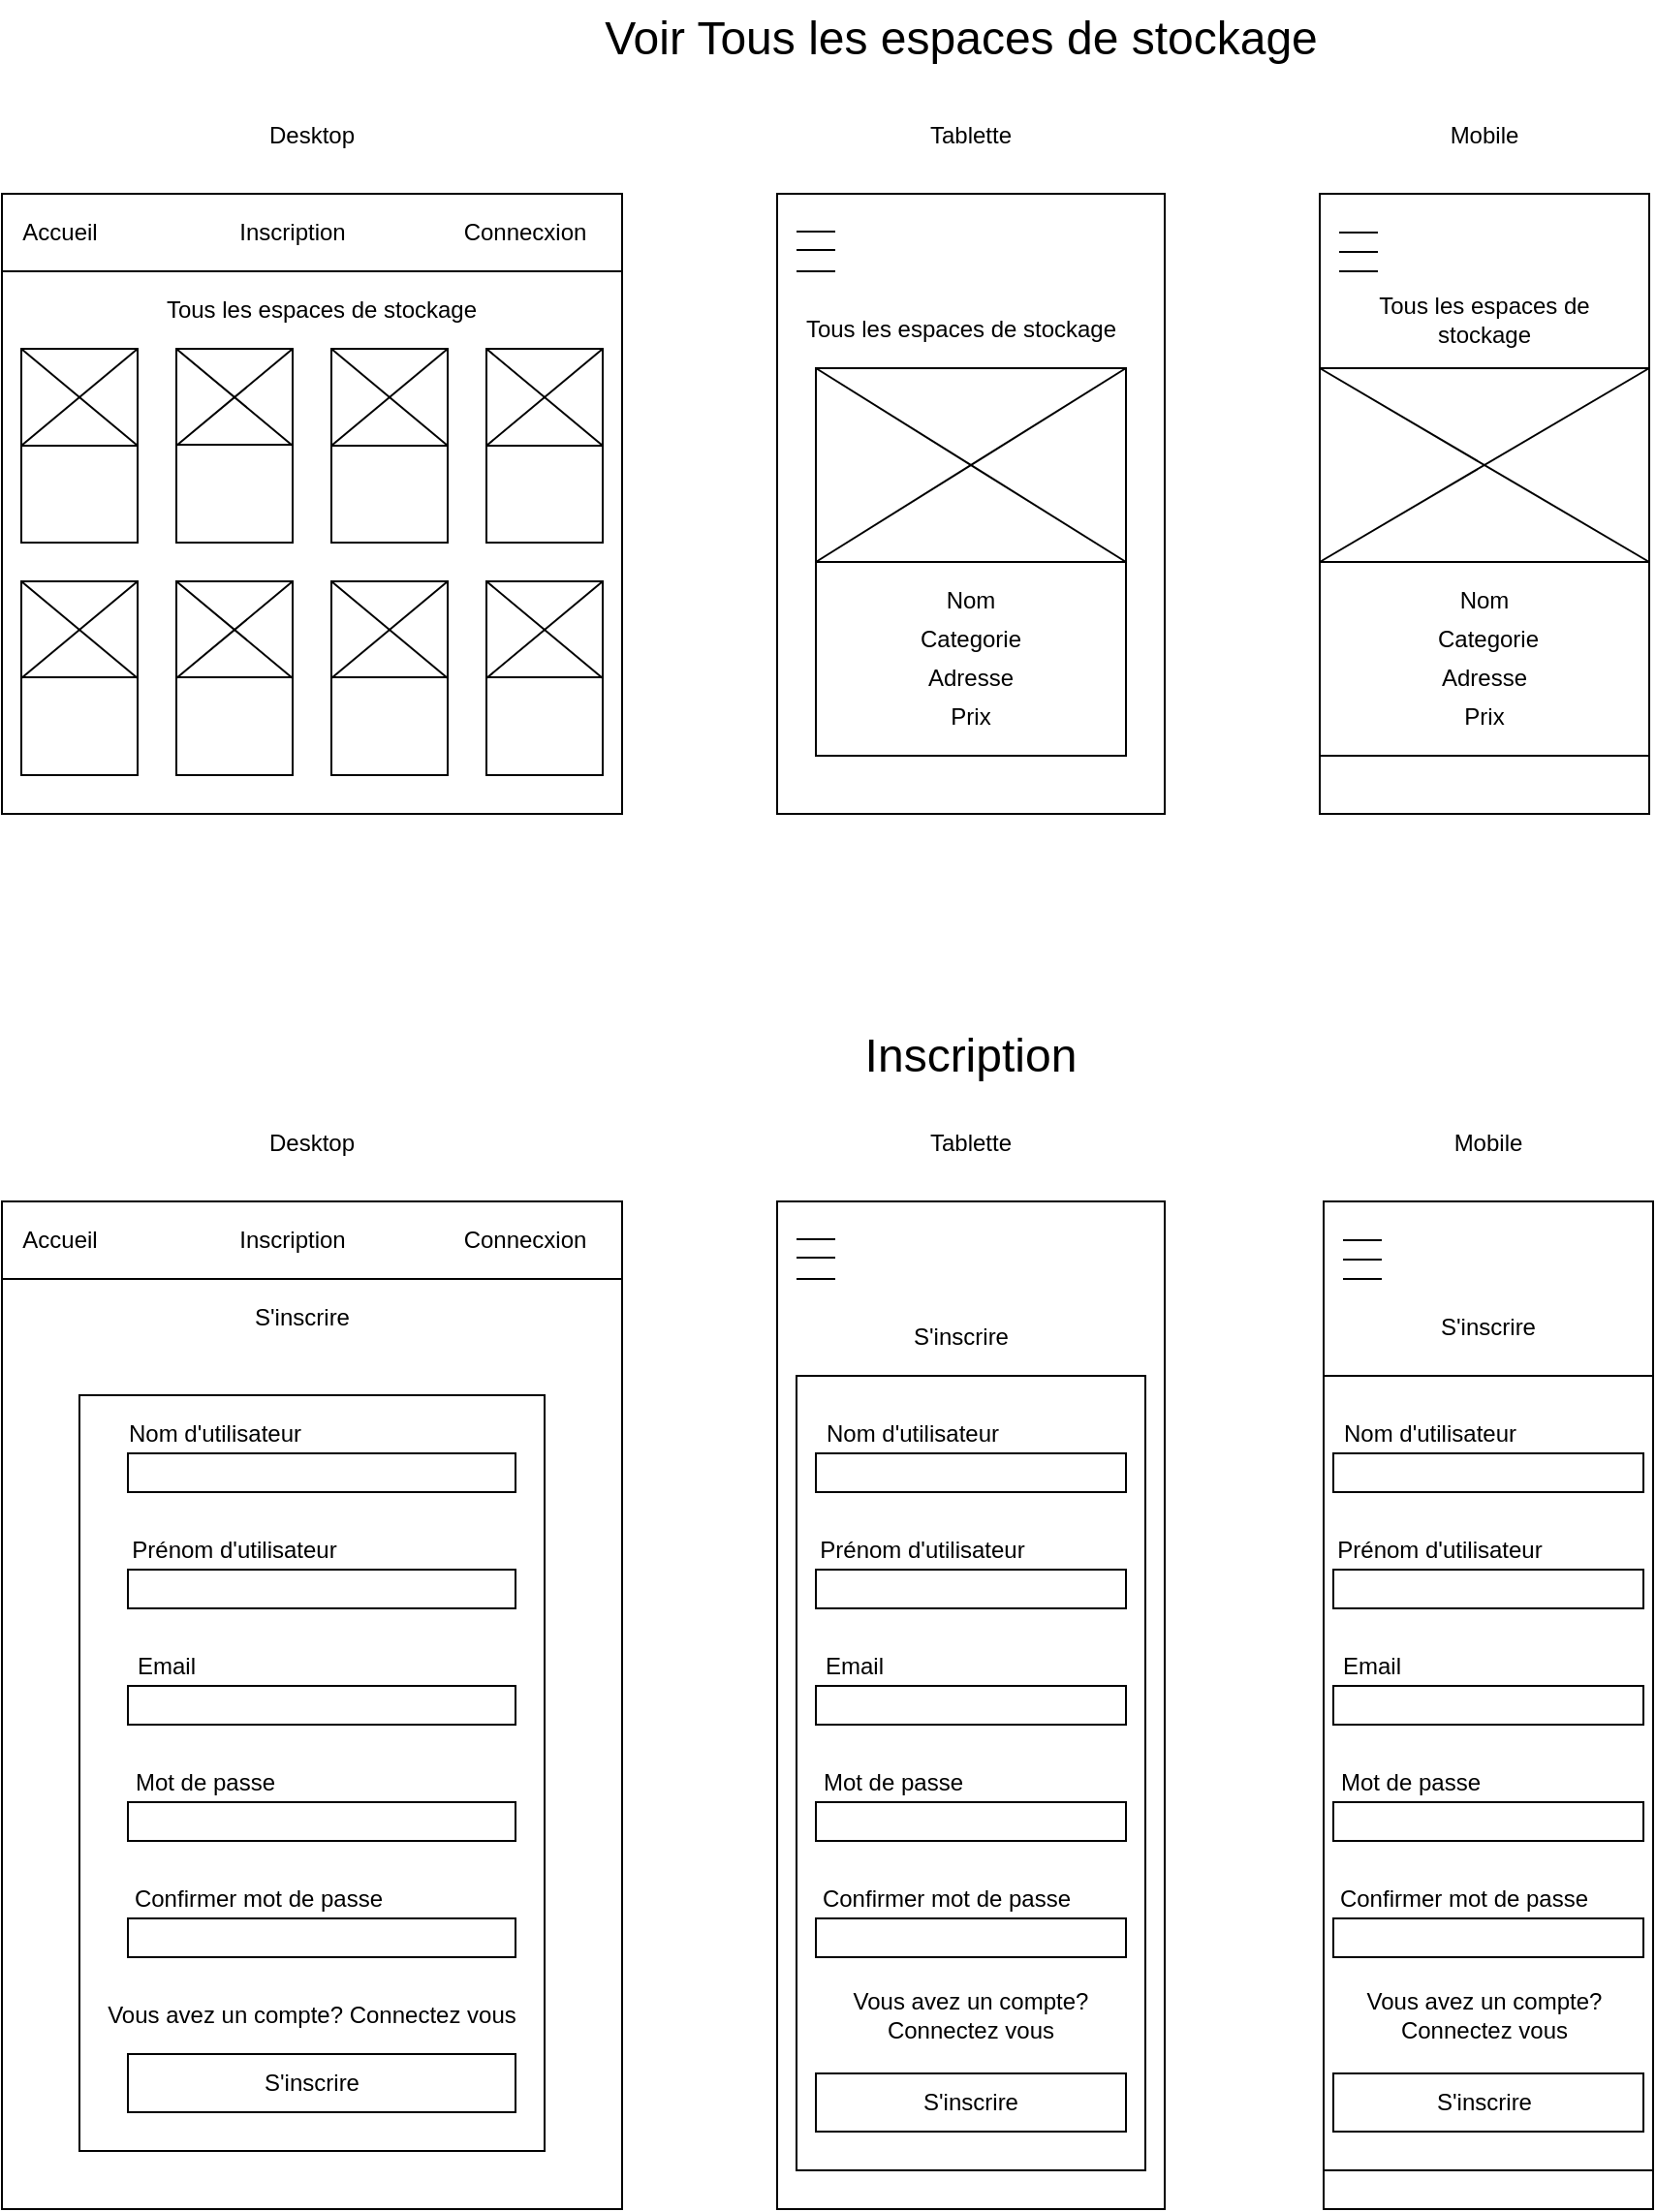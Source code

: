 <mxfile version="14.9.3" type="device"><diagram id="ITfgVAx5Jw8oI-rubMwz" name="Page-1"><mxGraphModel dx="1278" dy="613" grid="1" gridSize="10" guides="1" tooltips="1" connect="1" arrows="1" fold="1" page="1" pageScale="1" pageWidth="827" pageHeight="1169" math="0" shadow="0"><root><mxCell id="0"/><mxCell id="1" parent="0"/><mxCell id="cRR4_ABR_BJbogxCk9m0-15" value="&lt;font style=&quot;font-size: 24px&quot;&gt;Voir Tous les espaces de stockage&lt;/font&gt;" style="text;html=1;strokeColor=none;fillColor=none;align=center;verticalAlign=middle;whiteSpace=wrap;rounded=0;" parent="1" vertex="1"><mxGeometry x="310" y="20" width="450" height="40" as="geometry"/></mxCell><mxCell id="925eQyZt4iLvhRLu9Xix-1" value="" style="whiteSpace=wrap;html=1;aspect=fixed;" vertex="1" parent="1"><mxGeometry x="40" y="120" width="320" height="320" as="geometry"/></mxCell><mxCell id="925eQyZt4iLvhRLu9Xix-2" value="" style="rounded=0;whiteSpace=wrap;html=1;" vertex="1" parent="1"><mxGeometry x="40" y="120" width="320" height="40" as="geometry"/></mxCell><mxCell id="925eQyZt4iLvhRLu9Xix-3" value="Accueil" style="text;html=1;strokeColor=none;fillColor=none;align=center;verticalAlign=middle;whiteSpace=wrap;rounded=0;" vertex="1" parent="1"><mxGeometry x="50" y="130" width="40" height="20" as="geometry"/></mxCell><mxCell id="925eQyZt4iLvhRLu9Xix-4" value="Inscription" style="text;html=1;strokeColor=none;fillColor=none;align=center;verticalAlign=middle;whiteSpace=wrap;rounded=0;" vertex="1" parent="1"><mxGeometry x="170" y="130" width="40" height="20" as="geometry"/></mxCell><mxCell id="925eQyZt4iLvhRLu9Xix-5" value="Connecxion" style="text;html=1;strokeColor=none;fillColor=none;align=center;verticalAlign=middle;whiteSpace=wrap;rounded=0;" vertex="1" parent="1"><mxGeometry x="290" y="130" width="40" height="20" as="geometry"/></mxCell><mxCell id="925eQyZt4iLvhRLu9Xix-6" style="edgeStyle=orthogonalEdgeStyle;rounded=0;orthogonalLoop=1;jettySize=auto;html=1;exitX=0.5;exitY=1;exitDx=0;exitDy=0;" edge="1" parent="1" source="925eQyZt4iLvhRLu9Xix-4" target="925eQyZt4iLvhRLu9Xix-4"><mxGeometry relative="1" as="geometry"/></mxCell><mxCell id="925eQyZt4iLvhRLu9Xix-8" value="" style="rounded=0;whiteSpace=wrap;html=1;" vertex="1" parent="1"><mxGeometry x="50" y="200" width="60" height="100" as="geometry"/></mxCell><mxCell id="925eQyZt4iLvhRLu9Xix-9" value="" style="rounded=0;whiteSpace=wrap;html=1;" vertex="1" parent="1"><mxGeometry x="130" y="200" width="60" height="100" as="geometry"/></mxCell><mxCell id="925eQyZt4iLvhRLu9Xix-10" value="" style="rounded=0;whiteSpace=wrap;html=1;" vertex="1" parent="1"><mxGeometry x="210" y="200" width="60" height="100" as="geometry"/></mxCell><mxCell id="925eQyZt4iLvhRLu9Xix-11" value="" style="rounded=0;whiteSpace=wrap;html=1;" vertex="1" parent="1"><mxGeometry x="290" y="200" width="60" height="100" as="geometry"/></mxCell><mxCell id="925eQyZt4iLvhRLu9Xix-12" value="" style="rounded=0;whiteSpace=wrap;html=1;" vertex="1" parent="1"><mxGeometry x="130" y="320" width="60" height="100" as="geometry"/></mxCell><mxCell id="925eQyZt4iLvhRLu9Xix-13" value="" style="rounded=0;whiteSpace=wrap;html=1;" vertex="1" parent="1"><mxGeometry x="210" y="320" width="60" height="100" as="geometry"/></mxCell><mxCell id="925eQyZt4iLvhRLu9Xix-14" value="" style="rounded=0;whiteSpace=wrap;html=1;" vertex="1" parent="1"><mxGeometry x="290" y="320" width="60" height="100" as="geometry"/></mxCell><mxCell id="925eQyZt4iLvhRLu9Xix-15" value="" style="rounded=0;whiteSpace=wrap;html=1;" vertex="1" parent="1"><mxGeometry x="50" y="320" width="60" height="100" as="geometry"/></mxCell><mxCell id="925eQyZt4iLvhRLu9Xix-16" value="Tous les espaces de stockage" style="text;html=1;strokeColor=none;fillColor=none;align=center;verticalAlign=middle;whiteSpace=wrap;rounded=0;" vertex="1" parent="1"><mxGeometry x="120" y="170" width="170" height="20" as="geometry"/></mxCell><mxCell id="925eQyZt4iLvhRLu9Xix-17" value="" style="endArrow=none;html=1;entryX=0;entryY=0.5;entryDx=0;entryDy=0;exitX=1;exitY=0.5;exitDx=0;exitDy=0;" edge="1" parent="1" source="925eQyZt4iLvhRLu9Xix-8" target="925eQyZt4iLvhRLu9Xix-8"><mxGeometry width="50" height="50" relative="1" as="geometry"><mxPoint x="540" y="290" as="sourcePoint"/><mxPoint x="590" y="240" as="targetPoint"/></mxGeometry></mxCell><mxCell id="925eQyZt4iLvhRLu9Xix-19" value="" style="endArrow=none;html=1;entryX=0;entryY=0.5;entryDx=0;entryDy=0;exitX=1;exitY=0.5;exitDx=0;exitDy=0;" edge="1" parent="1"><mxGeometry width="50" height="50" relative="1" as="geometry"><mxPoint x="190" y="249.5" as="sourcePoint"/><mxPoint x="130" y="249.5" as="targetPoint"/></mxGeometry></mxCell><mxCell id="925eQyZt4iLvhRLu9Xix-20" value="" style="endArrow=none;html=1;entryX=0;entryY=0.5;entryDx=0;entryDy=0;exitX=1;exitY=0.5;exitDx=0;exitDy=0;" edge="1" parent="1"><mxGeometry width="50" height="50" relative="1" as="geometry"><mxPoint x="270" y="250" as="sourcePoint"/><mxPoint x="210" y="250" as="targetPoint"/><Array as="points"><mxPoint x="240" y="250"/></Array></mxGeometry></mxCell><mxCell id="925eQyZt4iLvhRLu9Xix-21" value="" style="endArrow=none;html=1;entryX=0;entryY=0.5;entryDx=0;entryDy=0;exitX=1;exitY=0.5;exitDx=0;exitDy=0;" edge="1" parent="1"><mxGeometry width="50" height="50" relative="1" as="geometry"><mxPoint x="350" y="250" as="sourcePoint"/><mxPoint x="290" y="250" as="targetPoint"/></mxGeometry></mxCell><mxCell id="925eQyZt4iLvhRLu9Xix-22" value="" style="endArrow=none;html=1;entryX=0;entryY=0.5;entryDx=0;entryDy=0;exitX=1;exitY=0.5;exitDx=0;exitDy=0;" edge="1" parent="1"><mxGeometry width="50" height="50" relative="1" as="geometry"><mxPoint x="110" y="369.5" as="sourcePoint"/><mxPoint x="50" y="369.5" as="targetPoint"/></mxGeometry></mxCell><mxCell id="925eQyZt4iLvhRLu9Xix-23" value="" style="endArrow=none;html=1;entryX=0;entryY=0.5;entryDx=0;entryDy=0;exitX=1;exitY=0.5;exitDx=0;exitDy=0;" edge="1" parent="1"><mxGeometry width="50" height="50" relative="1" as="geometry"><mxPoint x="270" y="369.5" as="sourcePoint"/><mxPoint x="210" y="369.5" as="targetPoint"/></mxGeometry></mxCell><mxCell id="925eQyZt4iLvhRLu9Xix-24" value="" style="endArrow=none;html=1;entryX=0;entryY=0.5;entryDx=0;entryDy=0;exitX=1;exitY=0.5;exitDx=0;exitDy=0;" edge="1" parent="1"><mxGeometry width="50" height="50" relative="1" as="geometry"><mxPoint x="190" y="369.5" as="sourcePoint"/><mxPoint x="130" y="369.5" as="targetPoint"/></mxGeometry></mxCell><mxCell id="925eQyZt4iLvhRLu9Xix-25" value="" style="endArrow=none;html=1;entryX=0;entryY=0.5;entryDx=0;entryDy=0;exitX=1;exitY=0.5;exitDx=0;exitDy=0;" edge="1" parent="1"><mxGeometry width="50" height="50" relative="1" as="geometry"><mxPoint x="350" y="369.5" as="sourcePoint"/><mxPoint x="290" y="369.5" as="targetPoint"/></mxGeometry></mxCell><mxCell id="925eQyZt4iLvhRLu9Xix-26" value="" style="endArrow=none;html=1;entryX=0;entryY=0;entryDx=0;entryDy=0;exitX=1;exitY=0.5;exitDx=0;exitDy=0;" edge="1" parent="1" source="925eQyZt4iLvhRLu9Xix-8" target="925eQyZt4iLvhRLu9Xix-8"><mxGeometry width="50" height="50" relative="1" as="geometry"><mxPoint x="540" y="290" as="sourcePoint"/><mxPoint x="590" y="240" as="targetPoint"/></mxGeometry></mxCell><mxCell id="925eQyZt4iLvhRLu9Xix-27" value="" style="endArrow=none;html=1;entryX=0;entryY=0;entryDx=0;entryDy=0;exitX=1;exitY=0.5;exitDx=0;exitDy=0;" edge="1" parent="1"><mxGeometry width="50" height="50" relative="1" as="geometry"><mxPoint x="110" y="370" as="sourcePoint"/><mxPoint x="50" y="320" as="targetPoint"/></mxGeometry></mxCell><mxCell id="925eQyZt4iLvhRLu9Xix-28" value="" style="endArrow=none;html=1;entryX=0;entryY=0;entryDx=0;entryDy=0;exitX=1;exitY=0.5;exitDx=0;exitDy=0;" edge="1" parent="1"><mxGeometry width="50" height="50" relative="1" as="geometry"><mxPoint x="190" y="370" as="sourcePoint"/><mxPoint x="130" y="320" as="targetPoint"/></mxGeometry></mxCell><mxCell id="925eQyZt4iLvhRLu9Xix-29" value="" style="endArrow=none;html=1;entryX=0;entryY=0;entryDx=0;entryDy=0;exitX=1;exitY=0.5;exitDx=0;exitDy=0;" edge="1" parent="1"><mxGeometry width="50" height="50" relative="1" as="geometry"><mxPoint x="270" y="370" as="sourcePoint"/><mxPoint x="210" y="320" as="targetPoint"/></mxGeometry></mxCell><mxCell id="925eQyZt4iLvhRLu9Xix-30" value="" style="endArrow=none;html=1;entryX=0;entryY=0;entryDx=0;entryDy=0;exitX=1;exitY=0.5;exitDx=0;exitDy=0;" edge="1" parent="1"><mxGeometry width="50" height="50" relative="1" as="geometry"><mxPoint x="350" y="370" as="sourcePoint"/><mxPoint x="290" y="320" as="targetPoint"/></mxGeometry></mxCell><mxCell id="925eQyZt4iLvhRLu9Xix-31" value="" style="endArrow=none;html=1;entryX=0;entryY=0;entryDx=0;entryDy=0;exitX=1;exitY=0.5;exitDx=0;exitDy=0;" edge="1" parent="1"><mxGeometry width="50" height="50" relative="1" as="geometry"><mxPoint x="190" y="250" as="sourcePoint"/><mxPoint x="130" y="200" as="targetPoint"/></mxGeometry></mxCell><mxCell id="925eQyZt4iLvhRLu9Xix-32" value="" style="endArrow=none;html=1;entryX=0;entryY=0;entryDx=0;entryDy=0;exitX=1;exitY=0.5;exitDx=0;exitDy=0;" edge="1" parent="1"><mxGeometry width="50" height="50" relative="1" as="geometry"><mxPoint x="270" y="250" as="sourcePoint"/><mxPoint x="210" y="200" as="targetPoint"/></mxGeometry></mxCell><mxCell id="925eQyZt4iLvhRLu9Xix-33" value="" style="endArrow=none;html=1;entryX=0;entryY=0;entryDx=0;entryDy=0;exitX=1;exitY=0.5;exitDx=0;exitDy=0;" edge="1" parent="1"><mxGeometry width="50" height="50" relative="1" as="geometry"><mxPoint x="350" y="250" as="sourcePoint"/><mxPoint x="290" y="200" as="targetPoint"/></mxGeometry></mxCell><mxCell id="925eQyZt4iLvhRLu9Xix-35" value="" style="endArrow=none;html=1;" edge="1" parent="1"><mxGeometry width="50" height="50" relative="1" as="geometry"><mxPoint x="50" y="250" as="sourcePoint"/><mxPoint x="110" y="200" as="targetPoint"/></mxGeometry></mxCell><mxCell id="925eQyZt4iLvhRLu9Xix-36" value="" style="endArrow=none;html=1;" edge="1" parent="1"><mxGeometry width="50" height="50" relative="1" as="geometry"><mxPoint x="50" y="370" as="sourcePoint"/><mxPoint x="110" y="320" as="targetPoint"/></mxGeometry></mxCell><mxCell id="925eQyZt4iLvhRLu9Xix-37" value="" style="endArrow=none;html=1;" edge="1" parent="1"><mxGeometry width="50" height="50" relative="1" as="geometry"><mxPoint x="130" y="250" as="sourcePoint"/><mxPoint x="190" y="200" as="targetPoint"/></mxGeometry></mxCell><mxCell id="925eQyZt4iLvhRLu9Xix-38" value="" style="endArrow=none;html=1;" edge="1" parent="1"><mxGeometry width="50" height="50" relative="1" as="geometry"><mxPoint x="130" y="370" as="sourcePoint"/><mxPoint x="190" y="320" as="targetPoint"/></mxGeometry></mxCell><mxCell id="925eQyZt4iLvhRLu9Xix-39" value="" style="endArrow=none;html=1;" edge="1" parent="1"><mxGeometry width="50" height="50" relative="1" as="geometry"><mxPoint x="210" y="250" as="sourcePoint"/><mxPoint x="270" y="200" as="targetPoint"/></mxGeometry></mxCell><mxCell id="925eQyZt4iLvhRLu9Xix-40" value="" style="endArrow=none;html=1;" edge="1" parent="1"><mxGeometry width="50" height="50" relative="1" as="geometry"><mxPoint x="290" y="250" as="sourcePoint"/><mxPoint x="350" y="200" as="targetPoint"/></mxGeometry></mxCell><mxCell id="925eQyZt4iLvhRLu9Xix-41" value="" style="endArrow=none;html=1;" edge="1" parent="1"><mxGeometry width="50" height="50" relative="1" as="geometry"><mxPoint x="290" y="370" as="sourcePoint"/><mxPoint x="350" y="320" as="targetPoint"/></mxGeometry></mxCell><mxCell id="925eQyZt4iLvhRLu9Xix-42" value="" style="endArrow=none;html=1;" edge="1" parent="1"><mxGeometry width="50" height="50" relative="1" as="geometry"><mxPoint x="210" y="370" as="sourcePoint"/><mxPoint x="270" y="320" as="targetPoint"/></mxGeometry></mxCell><mxCell id="925eQyZt4iLvhRLu9Xix-44" value="" style="rounded=0;whiteSpace=wrap;html=1;" vertex="1" parent="1"><mxGeometry x="440" y="120" width="200" height="320" as="geometry"/></mxCell><mxCell id="925eQyZt4iLvhRLu9Xix-45" value="Tous les espaces de stockage" style="text;html=1;strokeColor=none;fillColor=none;align=center;verticalAlign=middle;whiteSpace=wrap;rounded=0;" vertex="1" parent="1"><mxGeometry x="450" y="180" width="170" height="20" as="geometry"/></mxCell><mxCell id="925eQyZt4iLvhRLu9Xix-47" value="" style="endArrow=none;html=1;" edge="1" parent="1"><mxGeometry width="50" height="50" relative="1" as="geometry"><mxPoint x="450" y="139.5" as="sourcePoint"/><mxPoint x="470" y="139.5" as="targetPoint"/></mxGeometry></mxCell><mxCell id="925eQyZt4iLvhRLu9Xix-48" value="" style="endArrow=none;html=1;" edge="1" parent="1"><mxGeometry width="50" height="50" relative="1" as="geometry"><mxPoint x="450" y="149" as="sourcePoint"/><mxPoint x="470" y="149" as="targetPoint"/></mxGeometry></mxCell><mxCell id="925eQyZt4iLvhRLu9Xix-49" value="" style="endArrow=none;html=1;" edge="1" parent="1"><mxGeometry width="50" height="50" relative="1" as="geometry"><mxPoint x="450" y="160" as="sourcePoint"/><mxPoint x="470" y="160" as="targetPoint"/></mxGeometry></mxCell><mxCell id="925eQyZt4iLvhRLu9Xix-50" value="" style="rounded=0;whiteSpace=wrap;html=1;" vertex="1" parent="1"><mxGeometry x="460" y="210" width="160" height="200" as="geometry"/></mxCell><mxCell id="925eQyZt4iLvhRLu9Xix-51" value="" style="endArrow=none;html=1;exitX=0;exitY=0.5;exitDx=0;exitDy=0;entryX=1;entryY=0.5;entryDx=0;entryDy=0;" edge="1" parent="1" source="925eQyZt4iLvhRLu9Xix-50" target="925eQyZt4iLvhRLu9Xix-50"><mxGeometry width="50" height="50" relative="1" as="geometry"><mxPoint x="540" y="290" as="sourcePoint"/><mxPoint x="590" y="240" as="targetPoint"/></mxGeometry></mxCell><mxCell id="925eQyZt4iLvhRLu9Xix-52" value="" style="endArrow=none;html=1;exitX=0;exitY=0.5;exitDx=0;exitDy=0;entryX=1;entryY=0;entryDx=0;entryDy=0;" edge="1" parent="1" source="925eQyZt4iLvhRLu9Xix-50" target="925eQyZt4iLvhRLu9Xix-50"><mxGeometry width="50" height="50" relative="1" as="geometry"><mxPoint x="470" y="320" as="sourcePoint"/><mxPoint x="630" y="320" as="targetPoint"/></mxGeometry></mxCell><mxCell id="925eQyZt4iLvhRLu9Xix-53" value="" style="endArrow=none;html=1;entryX=0;entryY=0;entryDx=0;entryDy=0;" edge="1" parent="1" target="925eQyZt4iLvhRLu9Xix-50"><mxGeometry width="50" height="50" relative="1" as="geometry"><mxPoint x="620" y="310" as="sourcePoint"/><mxPoint x="630" y="220" as="targetPoint"/></mxGeometry></mxCell><mxCell id="925eQyZt4iLvhRLu9Xix-64" value="" style="rounded=0;whiteSpace=wrap;html=1;" vertex="1" parent="1"><mxGeometry x="720" y="120" width="170" height="320" as="geometry"/></mxCell><mxCell id="925eQyZt4iLvhRLu9Xix-65" value="" style="endArrow=none;html=1;" edge="1" parent="1"><mxGeometry width="50" height="50" relative="1" as="geometry"><mxPoint x="730" y="140" as="sourcePoint"/><mxPoint x="750" y="140" as="targetPoint"/></mxGeometry></mxCell><mxCell id="925eQyZt4iLvhRLu9Xix-66" value="" style="endArrow=none;html=1;" edge="1" parent="1"><mxGeometry width="50" height="50" relative="1" as="geometry"><mxPoint x="730" y="150" as="sourcePoint"/><mxPoint x="750" y="150" as="targetPoint"/></mxGeometry></mxCell><mxCell id="925eQyZt4iLvhRLu9Xix-67" value="" style="endArrow=none;html=1;" edge="1" parent="1"><mxGeometry width="50" height="50" relative="1" as="geometry"><mxPoint x="730" y="160" as="sourcePoint"/><mxPoint x="750" y="160" as="targetPoint"/></mxGeometry></mxCell><mxCell id="925eQyZt4iLvhRLu9Xix-68" value="Tous les espaces de stockage" style="text;html=1;strokeColor=none;fillColor=none;align=center;verticalAlign=middle;whiteSpace=wrap;rounded=0;" vertex="1" parent="1"><mxGeometry x="735" y="175" width="140" height="20" as="geometry"/></mxCell><mxCell id="925eQyZt4iLvhRLu9Xix-69" value="" style="rounded=0;whiteSpace=wrap;html=1;" vertex="1" parent="1"><mxGeometry x="720" y="210" width="170" height="200" as="geometry"/></mxCell><mxCell id="925eQyZt4iLvhRLu9Xix-70" value="" style="endArrow=none;html=1;entryX=0;entryY=0.5;entryDx=0;entryDy=0;exitX=1;exitY=0.5;exitDx=0;exitDy=0;" edge="1" parent="1" source="925eQyZt4iLvhRLu9Xix-69" target="925eQyZt4iLvhRLu9Xix-69"><mxGeometry width="50" height="50" relative="1" as="geometry"><mxPoint x="1220" y="320" as="sourcePoint"/><mxPoint x="1270" y="270" as="targetPoint"/></mxGeometry></mxCell><mxCell id="925eQyZt4iLvhRLu9Xix-71" value="" style="endArrow=none;html=1;entryX=0;entryY=0;entryDx=0;entryDy=0;exitX=1;exitY=0.5;exitDx=0;exitDy=0;" edge="1" parent="1" source="925eQyZt4iLvhRLu9Xix-69" target="925eQyZt4iLvhRLu9Xix-69"><mxGeometry width="50" height="50" relative="1" as="geometry"><mxPoint x="1220" y="320" as="sourcePoint"/><mxPoint x="1270" y="270" as="targetPoint"/></mxGeometry></mxCell><mxCell id="925eQyZt4iLvhRLu9Xix-72" value="" style="endArrow=none;html=1;entryX=1;entryY=0;entryDx=0;entryDy=0;exitX=0;exitY=0.5;exitDx=0;exitDy=0;" edge="1" parent="1" source="925eQyZt4iLvhRLu9Xix-69" target="925eQyZt4iLvhRLu9Xix-69"><mxGeometry width="50" height="50" relative="1" as="geometry"><mxPoint x="1220" y="320" as="sourcePoint"/><mxPoint x="1270" y="270" as="targetPoint"/></mxGeometry></mxCell><mxCell id="925eQyZt4iLvhRLu9Xix-73" value="Nom" style="text;html=1;strokeColor=none;fillColor=none;align=center;verticalAlign=middle;whiteSpace=wrap;rounded=0;" vertex="1" parent="1"><mxGeometry x="785" y="320" width="40" height="20" as="geometry"/></mxCell><mxCell id="925eQyZt4iLvhRLu9Xix-74" value="Categorie" style="text;html=1;strokeColor=none;fillColor=none;align=center;verticalAlign=middle;whiteSpace=wrap;rounded=0;" vertex="1" parent="1"><mxGeometry x="787" y="340" width="40" height="20" as="geometry"/></mxCell><mxCell id="925eQyZt4iLvhRLu9Xix-75" value="Adresse" style="text;html=1;strokeColor=none;fillColor=none;align=center;verticalAlign=middle;whiteSpace=wrap;rounded=0;" vertex="1" parent="1"><mxGeometry x="775" y="360" width="60" height="20" as="geometry"/></mxCell><mxCell id="925eQyZt4iLvhRLu9Xix-76" value="Prix" style="text;html=1;strokeColor=none;fillColor=none;align=center;verticalAlign=middle;whiteSpace=wrap;rounded=0;" vertex="1" parent="1"><mxGeometry x="785" y="380" width="40" height="20" as="geometry"/></mxCell><mxCell id="925eQyZt4iLvhRLu9Xix-77" value="Nom" style="text;html=1;strokeColor=none;fillColor=none;align=center;verticalAlign=middle;whiteSpace=wrap;rounded=0;" vertex="1" parent="1"><mxGeometry x="520" y="320" width="40" height="20" as="geometry"/></mxCell><mxCell id="925eQyZt4iLvhRLu9Xix-79" value="Categorie" style="text;html=1;strokeColor=none;fillColor=none;align=center;verticalAlign=middle;whiteSpace=wrap;rounded=0;" vertex="1" parent="1"><mxGeometry x="520" y="340" width="40" height="20" as="geometry"/></mxCell><mxCell id="925eQyZt4iLvhRLu9Xix-80" value="Adresse" style="text;html=1;strokeColor=none;fillColor=none;align=center;verticalAlign=middle;whiteSpace=wrap;rounded=0;" vertex="1" parent="1"><mxGeometry x="510" y="360" width="60" height="20" as="geometry"/></mxCell><mxCell id="925eQyZt4iLvhRLu9Xix-81" value="Prix" style="text;html=1;strokeColor=none;fillColor=none;align=center;verticalAlign=middle;whiteSpace=wrap;rounded=0;" vertex="1" parent="1"><mxGeometry x="520" y="380" width="40" height="20" as="geometry"/></mxCell><mxCell id="925eQyZt4iLvhRLu9Xix-82" value="Desktop" style="text;html=1;strokeColor=none;fillColor=none;align=center;verticalAlign=middle;whiteSpace=wrap;rounded=0;" vertex="1" parent="1"><mxGeometry x="180" y="80" width="40" height="20" as="geometry"/></mxCell><mxCell id="925eQyZt4iLvhRLu9Xix-83" value="Tablette" style="text;html=1;strokeColor=none;fillColor=none;align=center;verticalAlign=middle;whiteSpace=wrap;rounded=0;" vertex="1" parent="1"><mxGeometry x="520" y="80" width="40" height="20" as="geometry"/></mxCell><mxCell id="925eQyZt4iLvhRLu9Xix-84" value="Mobile" style="text;html=1;strokeColor=none;fillColor=none;align=center;verticalAlign=middle;whiteSpace=wrap;rounded=0;" vertex="1" parent="1"><mxGeometry x="785" y="80" width="40" height="20" as="geometry"/></mxCell><mxCell id="925eQyZt4iLvhRLu9Xix-124" value="Desktop" style="text;html=1;strokeColor=none;fillColor=none;align=center;verticalAlign=middle;whiteSpace=wrap;rounded=0;" vertex="1" parent="1"><mxGeometry x="180" y="600" width="40" height="20" as="geometry"/></mxCell><mxCell id="925eQyZt4iLvhRLu9Xix-125" value="&lt;font style=&quot;font-size: 24px&quot;&gt;Inscription&lt;/font&gt;" style="text;html=1;strokeColor=none;fillColor=none;align=center;verticalAlign=middle;whiteSpace=wrap;rounded=0;" vertex="1" parent="1"><mxGeometry x="315" y="545" width="450" height="40" as="geometry"/></mxCell><mxCell id="925eQyZt4iLvhRLu9Xix-126" value="" style="rounded=0;whiteSpace=wrap;html=1;" vertex="1" parent="1"><mxGeometry x="40" y="640" width="320" height="520" as="geometry"/></mxCell><mxCell id="925eQyZt4iLvhRLu9Xix-127" value="" style="rounded=0;whiteSpace=wrap;html=1;" vertex="1" parent="1"><mxGeometry x="40" y="640" width="320" height="40" as="geometry"/></mxCell><mxCell id="925eQyZt4iLvhRLu9Xix-128" value="Accueil" style="text;html=1;strokeColor=none;fillColor=none;align=center;verticalAlign=middle;whiteSpace=wrap;rounded=0;" vertex="1" parent="1"><mxGeometry x="50" y="650" width="40" height="20" as="geometry"/></mxCell><mxCell id="925eQyZt4iLvhRLu9Xix-129" value="Inscription" style="text;html=1;strokeColor=none;fillColor=none;align=center;verticalAlign=middle;whiteSpace=wrap;rounded=0;" vertex="1" parent="1"><mxGeometry x="170" y="650" width="40" height="20" as="geometry"/></mxCell><mxCell id="925eQyZt4iLvhRLu9Xix-130" value="Connecxion" style="text;html=1;strokeColor=none;fillColor=none;align=center;verticalAlign=middle;whiteSpace=wrap;rounded=0;" vertex="1" parent="1"><mxGeometry x="290" y="650" width="40" height="20" as="geometry"/></mxCell><mxCell id="925eQyZt4iLvhRLu9Xix-131" style="edgeStyle=orthogonalEdgeStyle;rounded=0;orthogonalLoop=1;jettySize=auto;html=1;exitX=0.5;exitY=1;exitDx=0;exitDy=0;" edge="1" parent="1" source="925eQyZt4iLvhRLu9Xix-129" target="925eQyZt4iLvhRLu9Xix-129"><mxGeometry relative="1" as="geometry"/></mxCell><mxCell id="925eQyZt4iLvhRLu9Xix-132" value="S'inscrire" style="text;html=1;strokeColor=none;fillColor=none;align=center;verticalAlign=middle;whiteSpace=wrap;rounded=0;" vertex="1" parent="1"><mxGeometry x="110" y="690" width="170" height="20" as="geometry"/></mxCell><mxCell id="925eQyZt4iLvhRLu9Xix-133" value="" style="rounded=0;whiteSpace=wrap;html=1;" vertex="1" parent="1"><mxGeometry x="80" y="740" width="240" height="390" as="geometry"/></mxCell><mxCell id="925eQyZt4iLvhRLu9Xix-134" value="Nom d'utilisateur" style="text;html=1;strokeColor=none;fillColor=none;align=center;verticalAlign=middle;whiteSpace=wrap;rounded=0;" vertex="1" parent="1"><mxGeometry x="100" y="750" width="100" height="20" as="geometry"/></mxCell><mxCell id="925eQyZt4iLvhRLu9Xix-135" value="" style="rounded=0;whiteSpace=wrap;html=1;" vertex="1" parent="1"><mxGeometry x="105" y="770" width="200" height="20" as="geometry"/></mxCell><mxCell id="925eQyZt4iLvhRLu9Xix-136" value="Prénom d'utilisateur" style="text;html=1;strokeColor=none;fillColor=none;align=center;verticalAlign=middle;whiteSpace=wrap;rounded=0;" vertex="1" parent="1"><mxGeometry x="105" y="810" width="110" height="20" as="geometry"/></mxCell><mxCell id="925eQyZt4iLvhRLu9Xix-137" value="" style="rounded=0;whiteSpace=wrap;html=1;" vertex="1" parent="1"><mxGeometry x="105" y="830" width="200" height="20" as="geometry"/></mxCell><mxCell id="925eQyZt4iLvhRLu9Xix-138" value="Email" style="text;html=1;strokeColor=none;fillColor=none;align=center;verticalAlign=middle;whiteSpace=wrap;rounded=0;" vertex="1" parent="1"><mxGeometry x="105" y="870" width="40" height="20" as="geometry"/></mxCell><mxCell id="925eQyZt4iLvhRLu9Xix-139" value="" style="rounded=0;whiteSpace=wrap;html=1;" vertex="1" parent="1"><mxGeometry x="105" y="890" width="200" height="20" as="geometry"/></mxCell><mxCell id="925eQyZt4iLvhRLu9Xix-141" value="Mot de passe" style="text;html=1;strokeColor=none;fillColor=none;align=center;verticalAlign=middle;whiteSpace=wrap;rounded=0;" vertex="1" parent="1"><mxGeometry x="105" y="930" width="80" height="20" as="geometry"/></mxCell><mxCell id="925eQyZt4iLvhRLu9Xix-142" value="" style="rounded=0;whiteSpace=wrap;html=1;" vertex="1" parent="1"><mxGeometry x="105" y="950" width="200" height="20" as="geometry"/></mxCell><mxCell id="925eQyZt4iLvhRLu9Xix-143" value="Confirmer mot de passe" style="text;html=1;strokeColor=none;fillColor=none;align=center;verticalAlign=middle;whiteSpace=wrap;rounded=0;" vertex="1" parent="1"><mxGeometry x="105" y="990" width="135" height="20" as="geometry"/></mxCell><mxCell id="925eQyZt4iLvhRLu9Xix-144" value="" style="rounded=0;whiteSpace=wrap;html=1;" vertex="1" parent="1"><mxGeometry x="105" y="1010" width="200" height="20" as="geometry"/></mxCell><mxCell id="925eQyZt4iLvhRLu9Xix-145" value="Vous avez un compte? Connectez vous" style="text;html=1;strokeColor=none;fillColor=none;align=center;verticalAlign=middle;whiteSpace=wrap;rounded=0;" vertex="1" parent="1"><mxGeometry x="90" y="1050" width="220" height="20" as="geometry"/></mxCell><mxCell id="925eQyZt4iLvhRLu9Xix-146" value="" style="rounded=0;whiteSpace=wrap;html=1;" vertex="1" parent="1"><mxGeometry x="105" y="1080" width="200" height="30" as="geometry"/></mxCell><mxCell id="925eQyZt4iLvhRLu9Xix-148" value="S'inscrire" style="text;html=1;strokeColor=none;fillColor=none;align=center;verticalAlign=middle;whiteSpace=wrap;rounded=0;" vertex="1" parent="1"><mxGeometry x="115" y="1085" width="170" height="20" as="geometry"/></mxCell><mxCell id="925eQyZt4iLvhRLu9Xix-149" value="" style="rounded=0;whiteSpace=wrap;html=1;" vertex="1" parent="1"><mxGeometry x="440" y="640" width="200" height="520" as="geometry"/></mxCell><mxCell id="925eQyZt4iLvhRLu9Xix-150" value="S'inscrire" style="text;html=1;strokeColor=none;fillColor=none;align=center;verticalAlign=middle;whiteSpace=wrap;rounded=0;" vertex="1" parent="1"><mxGeometry x="450" y="700" width="170" height="20" as="geometry"/></mxCell><mxCell id="925eQyZt4iLvhRLu9Xix-151" value="" style="endArrow=none;html=1;" edge="1" parent="1"><mxGeometry width="50" height="50" relative="1" as="geometry"><mxPoint x="450" y="659.5" as="sourcePoint"/><mxPoint x="470" y="659.5" as="targetPoint"/></mxGeometry></mxCell><mxCell id="925eQyZt4iLvhRLu9Xix-152" value="" style="endArrow=none;html=1;" edge="1" parent="1"><mxGeometry width="50" height="50" relative="1" as="geometry"><mxPoint x="450" y="669" as="sourcePoint"/><mxPoint x="470" y="669" as="targetPoint"/></mxGeometry></mxCell><mxCell id="925eQyZt4iLvhRLu9Xix-153" value="" style="endArrow=none;html=1;" edge="1" parent="1"><mxGeometry width="50" height="50" relative="1" as="geometry"><mxPoint x="450" y="680" as="sourcePoint"/><mxPoint x="470" y="680" as="targetPoint"/></mxGeometry></mxCell><mxCell id="925eQyZt4iLvhRLu9Xix-154" value="" style="rounded=0;whiteSpace=wrap;html=1;" vertex="1" parent="1"><mxGeometry x="450" y="730" width="180" height="410" as="geometry"/></mxCell><mxCell id="925eQyZt4iLvhRLu9Xix-162" value="Tablette" style="text;html=1;strokeColor=none;fillColor=none;align=center;verticalAlign=middle;whiteSpace=wrap;rounded=0;" vertex="1" parent="1"><mxGeometry x="520" y="600" width="40" height="20" as="geometry"/></mxCell><mxCell id="925eQyZt4iLvhRLu9Xix-163" value="Nom d'utilisateur" style="text;html=1;strokeColor=none;fillColor=none;align=center;verticalAlign=middle;whiteSpace=wrap;rounded=0;" vertex="1" parent="1"><mxGeometry x="460" y="750" width="100" height="20" as="geometry"/></mxCell><mxCell id="925eQyZt4iLvhRLu9Xix-164" value="" style="rounded=0;whiteSpace=wrap;html=1;" vertex="1" parent="1"><mxGeometry x="460" y="770" width="160" height="20" as="geometry"/></mxCell><mxCell id="925eQyZt4iLvhRLu9Xix-165" value="Prénom d'utilisateur" style="text;html=1;strokeColor=none;fillColor=none;align=center;verticalAlign=middle;whiteSpace=wrap;rounded=0;" vertex="1" parent="1"><mxGeometry x="460" y="810" width="110" height="20" as="geometry"/></mxCell><mxCell id="925eQyZt4iLvhRLu9Xix-166" value="" style="rounded=0;whiteSpace=wrap;html=1;" vertex="1" parent="1"><mxGeometry x="460" y="830" width="160" height="20" as="geometry"/></mxCell><mxCell id="925eQyZt4iLvhRLu9Xix-167" value="Email" style="text;html=1;strokeColor=none;fillColor=none;align=center;verticalAlign=middle;whiteSpace=wrap;rounded=0;" vertex="1" parent="1"><mxGeometry x="460" y="870" width="40" height="20" as="geometry"/></mxCell><mxCell id="925eQyZt4iLvhRLu9Xix-168" value="" style="rounded=0;whiteSpace=wrap;html=1;" vertex="1" parent="1"><mxGeometry x="460" y="890" width="160" height="20" as="geometry"/></mxCell><mxCell id="925eQyZt4iLvhRLu9Xix-169" value="Mot de passe" style="text;html=1;strokeColor=none;fillColor=none;align=center;verticalAlign=middle;whiteSpace=wrap;rounded=0;" vertex="1" parent="1"><mxGeometry x="460" y="930" width="80" height="20" as="geometry"/></mxCell><mxCell id="925eQyZt4iLvhRLu9Xix-170" value="" style="rounded=0;whiteSpace=wrap;html=1;" vertex="1" parent="1"><mxGeometry x="460" y="950" width="160" height="20" as="geometry"/></mxCell><mxCell id="925eQyZt4iLvhRLu9Xix-171" value="Confirmer mot de passe" style="text;html=1;strokeColor=none;fillColor=none;align=center;verticalAlign=middle;whiteSpace=wrap;rounded=0;" vertex="1" parent="1"><mxGeometry x="460" y="990" width="135" height="20" as="geometry"/></mxCell><mxCell id="925eQyZt4iLvhRLu9Xix-172" value="" style="rounded=0;whiteSpace=wrap;html=1;" vertex="1" parent="1"><mxGeometry x="460" y="1010" width="160" height="20" as="geometry"/></mxCell><mxCell id="925eQyZt4iLvhRLu9Xix-173" value="Vous avez un compte? Connectez vous" style="text;html=1;strokeColor=none;fillColor=none;align=center;verticalAlign=middle;whiteSpace=wrap;rounded=0;" vertex="1" parent="1"><mxGeometry x="460" y="1050" width="160" height="20" as="geometry"/></mxCell><mxCell id="925eQyZt4iLvhRLu9Xix-174" value="" style="rounded=0;whiteSpace=wrap;html=1;" vertex="1" parent="1"><mxGeometry x="460" y="1090" width="160" height="30" as="geometry"/></mxCell><mxCell id="925eQyZt4iLvhRLu9Xix-175" value="S'inscrire" style="text;html=1;strokeColor=none;fillColor=none;align=center;verticalAlign=middle;whiteSpace=wrap;rounded=0;" vertex="1" parent="1"><mxGeometry x="455" y="1095" width="170" height="20" as="geometry"/></mxCell><mxCell id="925eQyZt4iLvhRLu9Xix-176" value="" style="rounded=0;whiteSpace=wrap;html=1;" vertex="1" parent="1"><mxGeometry x="722" y="640" width="170" height="520" as="geometry"/></mxCell><mxCell id="925eQyZt4iLvhRLu9Xix-177" value="" style="endArrow=none;html=1;" edge="1" parent="1"><mxGeometry width="50" height="50" relative="1" as="geometry"><mxPoint x="732" y="660" as="sourcePoint"/><mxPoint x="752" y="660" as="targetPoint"/></mxGeometry></mxCell><mxCell id="925eQyZt4iLvhRLu9Xix-178" value="" style="endArrow=none;html=1;" edge="1" parent="1"><mxGeometry width="50" height="50" relative="1" as="geometry"><mxPoint x="732" y="670" as="sourcePoint"/><mxPoint x="752" y="670" as="targetPoint"/></mxGeometry></mxCell><mxCell id="925eQyZt4iLvhRLu9Xix-179" value="" style="endArrow=none;html=1;" edge="1" parent="1"><mxGeometry width="50" height="50" relative="1" as="geometry"><mxPoint x="732" y="680" as="sourcePoint"/><mxPoint x="752" y="680" as="targetPoint"/></mxGeometry></mxCell><mxCell id="925eQyZt4iLvhRLu9Xix-180" value="S'inscrire" style="text;html=1;strokeColor=none;fillColor=none;align=center;verticalAlign=middle;whiteSpace=wrap;rounded=0;" vertex="1" parent="1"><mxGeometry x="737" y="695" width="140" height="20" as="geometry"/></mxCell><mxCell id="925eQyZt4iLvhRLu9Xix-181" value="" style="rounded=0;whiteSpace=wrap;html=1;" vertex="1" parent="1"><mxGeometry x="722" y="730" width="170" height="410" as="geometry"/></mxCell><mxCell id="925eQyZt4iLvhRLu9Xix-189" value="Mobile" style="text;html=1;strokeColor=none;fillColor=none;align=center;verticalAlign=middle;whiteSpace=wrap;rounded=0;" vertex="1" parent="1"><mxGeometry x="787" y="600" width="40" height="20" as="geometry"/></mxCell><mxCell id="925eQyZt4iLvhRLu9Xix-190" value="Nom d'utilisateur" style="text;html=1;strokeColor=none;fillColor=none;align=center;verticalAlign=middle;whiteSpace=wrap;rounded=0;" vertex="1" parent="1"><mxGeometry x="727" y="750" width="100" height="20" as="geometry"/></mxCell><mxCell id="925eQyZt4iLvhRLu9Xix-191" value="" style="rounded=0;whiteSpace=wrap;html=1;" vertex="1" parent="1"><mxGeometry x="727" y="770" width="160" height="20" as="geometry"/></mxCell><mxCell id="925eQyZt4iLvhRLu9Xix-192" value="Prénom d'utilisateur" style="text;html=1;strokeColor=none;fillColor=none;align=center;verticalAlign=middle;whiteSpace=wrap;rounded=0;" vertex="1" parent="1"><mxGeometry x="727" y="810" width="110" height="20" as="geometry"/></mxCell><mxCell id="925eQyZt4iLvhRLu9Xix-193" value="" style="rounded=0;whiteSpace=wrap;html=1;" vertex="1" parent="1"><mxGeometry x="727" y="830" width="160" height="20" as="geometry"/></mxCell><mxCell id="925eQyZt4iLvhRLu9Xix-194" value="Email" style="text;html=1;strokeColor=none;fillColor=none;align=center;verticalAlign=middle;whiteSpace=wrap;rounded=0;" vertex="1" parent="1"><mxGeometry x="727" y="870" width="40" height="20" as="geometry"/></mxCell><mxCell id="925eQyZt4iLvhRLu9Xix-195" value="" style="rounded=0;whiteSpace=wrap;html=1;" vertex="1" parent="1"><mxGeometry x="727" y="890" width="160" height="20" as="geometry"/></mxCell><mxCell id="925eQyZt4iLvhRLu9Xix-196" value="Mot de passe" style="text;html=1;strokeColor=none;fillColor=none;align=center;verticalAlign=middle;whiteSpace=wrap;rounded=0;" vertex="1" parent="1"><mxGeometry x="727" y="930" width="80" height="20" as="geometry"/></mxCell><mxCell id="925eQyZt4iLvhRLu9Xix-198" value="" style="rounded=0;whiteSpace=wrap;html=1;" vertex="1" parent="1"><mxGeometry x="727" y="950" width="160" height="20" as="geometry"/></mxCell><mxCell id="925eQyZt4iLvhRLu9Xix-199" value="Confirmer mot de passe" style="text;html=1;strokeColor=none;fillColor=none;align=center;verticalAlign=middle;whiteSpace=wrap;rounded=0;" vertex="1" parent="1"><mxGeometry x="727" y="990" width="135" height="20" as="geometry"/></mxCell><mxCell id="925eQyZt4iLvhRLu9Xix-200" value="" style="rounded=0;whiteSpace=wrap;html=1;" vertex="1" parent="1"><mxGeometry x="727" y="1010" width="160" height="20" as="geometry"/></mxCell><mxCell id="925eQyZt4iLvhRLu9Xix-201" value="Vous avez un compte? Connectez vous" style="text;html=1;strokeColor=none;fillColor=none;align=center;verticalAlign=middle;whiteSpace=wrap;rounded=0;" vertex="1" parent="1"><mxGeometry x="725" y="1050" width="160" height="20" as="geometry"/></mxCell><mxCell id="925eQyZt4iLvhRLu9Xix-202" value="" style="rounded=0;whiteSpace=wrap;html=1;" vertex="1" parent="1"><mxGeometry x="727" y="1090" width="160" height="30" as="geometry"/></mxCell><mxCell id="925eQyZt4iLvhRLu9Xix-203" value="S'inscrire" style="text;html=1;strokeColor=none;fillColor=none;align=center;verticalAlign=middle;whiteSpace=wrap;rounded=0;" vertex="1" parent="1"><mxGeometry x="754" y="1095" width="102" height="20" as="geometry"/></mxCell></root></mxGraphModel></diagram></mxfile>